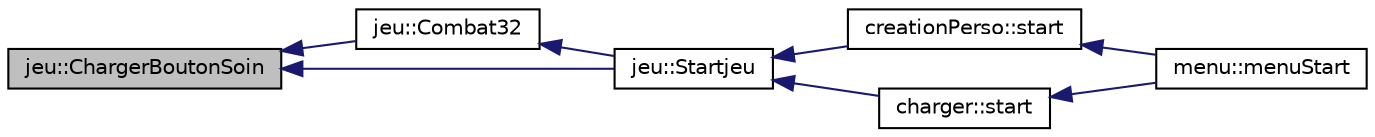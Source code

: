 digraph "jeu::ChargerBoutonSoin"
{
  edge [fontname="Helvetica",fontsize="10",labelfontname="Helvetica",labelfontsize="10"];
  node [fontname="Helvetica",fontsize="10",shape=record];
  rankdir="LR";
  Node14 [label="jeu::ChargerBoutonSoin",height=0.2,width=0.4,color="black", fillcolor="grey75", style="filled", fontcolor="black"];
  Node14 -> Node15 [dir="back",color="midnightblue",fontsize="10",style="solid"];
  Node15 [label="jeu::Combat32",height=0.2,width=0.4,color="black", fillcolor="white", style="filled",URL="$classjeu.html#a63596fcd7c1a89fa40d5f5d89a159828",tooltip="lance une fenetre de combat et un thread d&#39;un objet combat "];
  Node15 -> Node16 [dir="back",color="midnightblue",fontsize="10",style="solid"];
  Node16 [label="jeu::Startjeu",height=0.2,width=0.4,color="black", fillcolor="white", style="filled",URL="$classjeu.html#aeb59c51913d23e2f449ad04f0de2072b",tooltip="lance la fentre principal de jeu "];
  Node16 -> Node17 [dir="back",color="midnightblue",fontsize="10",style="solid"];
  Node17 [label="creationPerso::start",height=0.2,width=0.4,color="black", fillcolor="white", style="filled",URL="$classcreation_perso.html#abb820eec1f9ab02fb303926d50751f46",tooltip="lance le questionnaire "];
  Node17 -> Node18 [dir="back",color="midnightblue",fontsize="10",style="solid"];
  Node18 [label="menu::menuStart",height=0.2,width=0.4,color="black", fillcolor="white", style="filled",URL="$classmenu.html#a0f6aa4e91d4c67fdb426e9d44d9ed177",tooltip="lance le menu "];
  Node16 -> Node19 [dir="back",color="midnightblue",fontsize="10",style="solid"];
  Node19 [label="charger::start",height=0.2,width=0.4,color="black", fillcolor="white", style="filled",URL="$classcharger.html#a8e98fa0fa752226f1bf578b5d01a6319",tooltip="creer une fenetre et affiche les 3 sauvegardes "];
  Node19 -> Node18 [dir="back",color="midnightblue",fontsize="10",style="solid"];
  Node14 -> Node16 [dir="back",color="midnightblue",fontsize="10",style="solid"];
}
